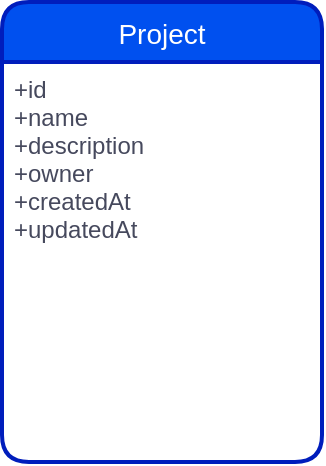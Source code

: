 <mxfile version="20.5.1" type="github">
  <diagram id="R2lEEEUBdFMjLlhIrx00" name="Page-1">
    <mxGraphModel dx="659" dy="1114" grid="1" gridSize="10" guides="1" tooltips="1" connect="1" arrows="1" fold="1" page="1" pageScale="1" pageWidth="850" pageHeight="1100" math="0" shadow="0" extFonts="Permanent Marker^https://fonts.googleapis.com/css?family=Permanent+Marker">
      <root>
        <mxCell id="0" />
        <mxCell id="1" parent="0" />
        <mxCell id="cZqtbgSqyRbhYhAXYLJG-1" value="Project" style="swimlane;childLayout=stackLayout;horizontal=1;startSize=30;horizontalStack=0;rounded=1;fontSize=14;fontStyle=0;strokeWidth=2;resizeParent=0;resizeLast=1;shadow=0;dashed=0;align=center;strokeColor=#001DBC;fontColor=#ffffff;fillColor=#0050ef;gradientColor=none;swimlaneFillColor=default;" vertex="1" parent="1">
          <mxGeometry x="130" y="90" width="160" height="230" as="geometry" />
        </mxCell>
        <mxCell id="cZqtbgSqyRbhYhAXYLJG-2" value="+id&#xa;+name&#xa;+description&#xa;+owner&#xa;+createdAt&#xa;+updatedAt&#xa;" style="align=left;strokeColor=none;fillColor=none;spacingLeft=4;fontSize=12;verticalAlign=top;resizable=0;rotatable=0;part=1;fontColor=#46495D;" vertex="1" parent="cZqtbgSqyRbhYhAXYLJG-1">
          <mxGeometry y="30" width="160" height="200" as="geometry" />
        </mxCell>
      </root>
    </mxGraphModel>
  </diagram>
</mxfile>
